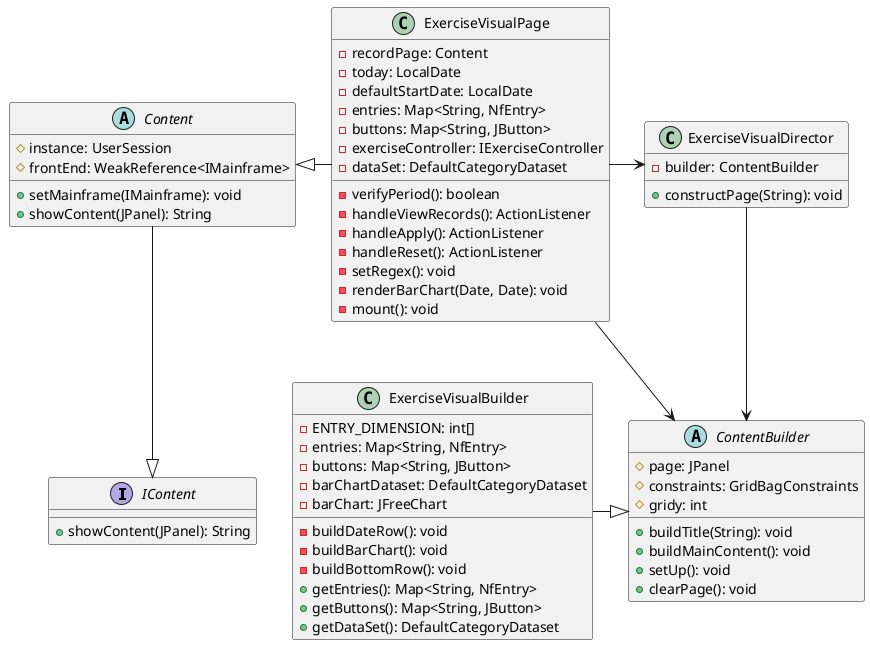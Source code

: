 @startuml
'https://plantuml.com/class-diagram

interface IContent {
  +showContent(JPanel): String
}

abstract class Content {
    #instance: UserSession
    #frontEnd: WeakReference<IMainframe>

    +setMainframe(IMainframe): void
    +showContent(JPanel): String
}

abstract class ContentBuilder {
    #page: JPanel
    #constraints: GridBagConstraints
    #gridy: int

    +buildTitle(String): void
    +buildMainContent(): void
    +setUp(): void
    +clearPage(): void
}

class ExerciseVisualBuilder {
  - ENTRY_DIMENSION: int[]
  - entries: Map<String, NfEntry>
  - buttons: Map<String, JButton>
  - barChartDataset: DefaultCategoryDataset
  - barChart: JFreeChart

  - buildDateRow(): void
  - buildBarChart(): void
  - buildBottomRow(): void
  + getEntries(): Map<String, NfEntry>
  + getButtons(): Map<String, JButton>
  + getDataSet(): DefaultCategoryDataset
}

class ExerciseVisualDirector {
  - builder: ContentBuilder

  + constructPage(String): void
}

class ExerciseVisualPage {
  - recordPage: Content
  - today: LocalDate
  - defaultStartDate: LocalDate
  - entries: Map<String, NfEntry>
  - buttons: Map<String, JButton>
  - exerciseController: IExerciseController
  - dataSet: DefaultCategoryDataset

  - verifyPeriod(): boolean
  - handleViewRecords(): ActionListener
  - handleApply(): ActionListener
  - handleReset(): ActionListener
  - setRegex(): void
  - renderBarChart(Date, Date): void
  - mount(): void
}

Content --|> IContent
ExerciseVisualBuilder -right-|> ContentBuilder
ExerciseVisualPage -right-> ExerciseVisualDirector
ExerciseVisualPage --> ContentBuilder
ExerciseVisualDirector --> ContentBuilder
ExerciseVisualPage -left-|> Content

@enduml